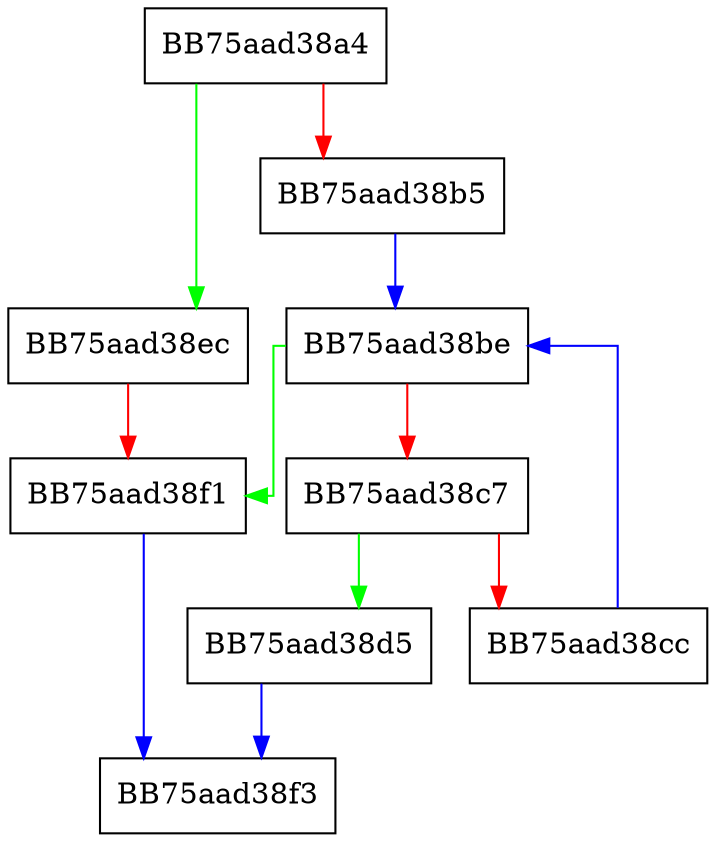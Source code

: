 digraph vfo_crc16 {
  node [shape="box"];
  graph [splines=ortho];
  BB75aad38a4 -> BB75aad38ec [color="green"];
  BB75aad38a4 -> BB75aad38b5 [color="red"];
  BB75aad38b5 -> BB75aad38be [color="blue"];
  BB75aad38be -> BB75aad38f1 [color="green"];
  BB75aad38be -> BB75aad38c7 [color="red"];
  BB75aad38c7 -> BB75aad38d5 [color="green"];
  BB75aad38c7 -> BB75aad38cc [color="red"];
  BB75aad38cc -> BB75aad38be [color="blue"];
  BB75aad38d5 -> BB75aad38f3 [color="blue"];
  BB75aad38ec -> BB75aad38f1 [color="red"];
  BB75aad38f1 -> BB75aad38f3 [color="blue"];
}